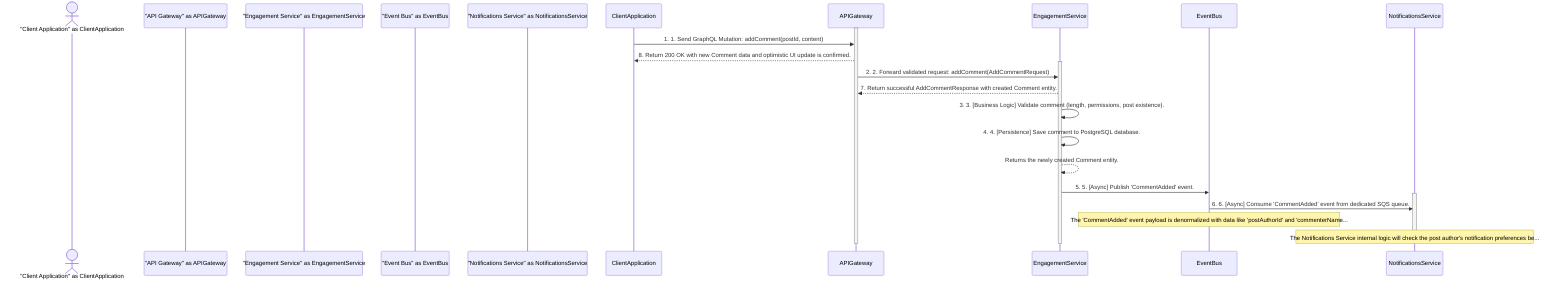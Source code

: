 sequenceDiagram
    actor "Client Application" as ClientApplication
    participant "API Gateway" as APIGateway
    participant "Engagement Service" as EngagementService
    participant "Event Bus" as EventBus
    participant "Notifications Service" as NotificationsService

    activate APIGateway
    ClientApplication->>APIGateway: 1. 1. Send GraphQL Mutation: addComment(postId, content)
    APIGateway-->>ClientApplication: 8. Return 200 OK with new Comment data and optimistic UI update is confirmed.
    activate EngagementService
    APIGateway->>EngagementService: 2. 2. Forward validated request: addComment(AddCommentRequest)
    EngagementService-->>APIGateway: 7. Return successful AddCommentResponse with created Comment entity.
    EngagementService->>EngagementService: 3. 3. [Business Logic] Validate comment (length, permissions, post existence).
    EngagementService->>EngagementService: 4. 4. [Persistence] Save comment to PostgreSQL database.
    EngagementService-->>EngagementService: Returns the newly created Comment entity.
    EngagementService->>EventBus: 5. 5. [Async] Publish 'CommentAdded' event.
    activate NotificationsService
    EventBus->>NotificationsService: 6. 6. [Async] Consume 'CommentAdded' event from dedicated SQS queue.

    note over EventBus: The 'CommentAdded' event payload is denormalized with data like 'postAuthorId' and 'commenterName...
    note over NotificationsService: The Notifications Service internal logic will check the post author's notification preferences be...

    deactivate NotificationsService
    deactivate EngagementService
    deactivate APIGateway